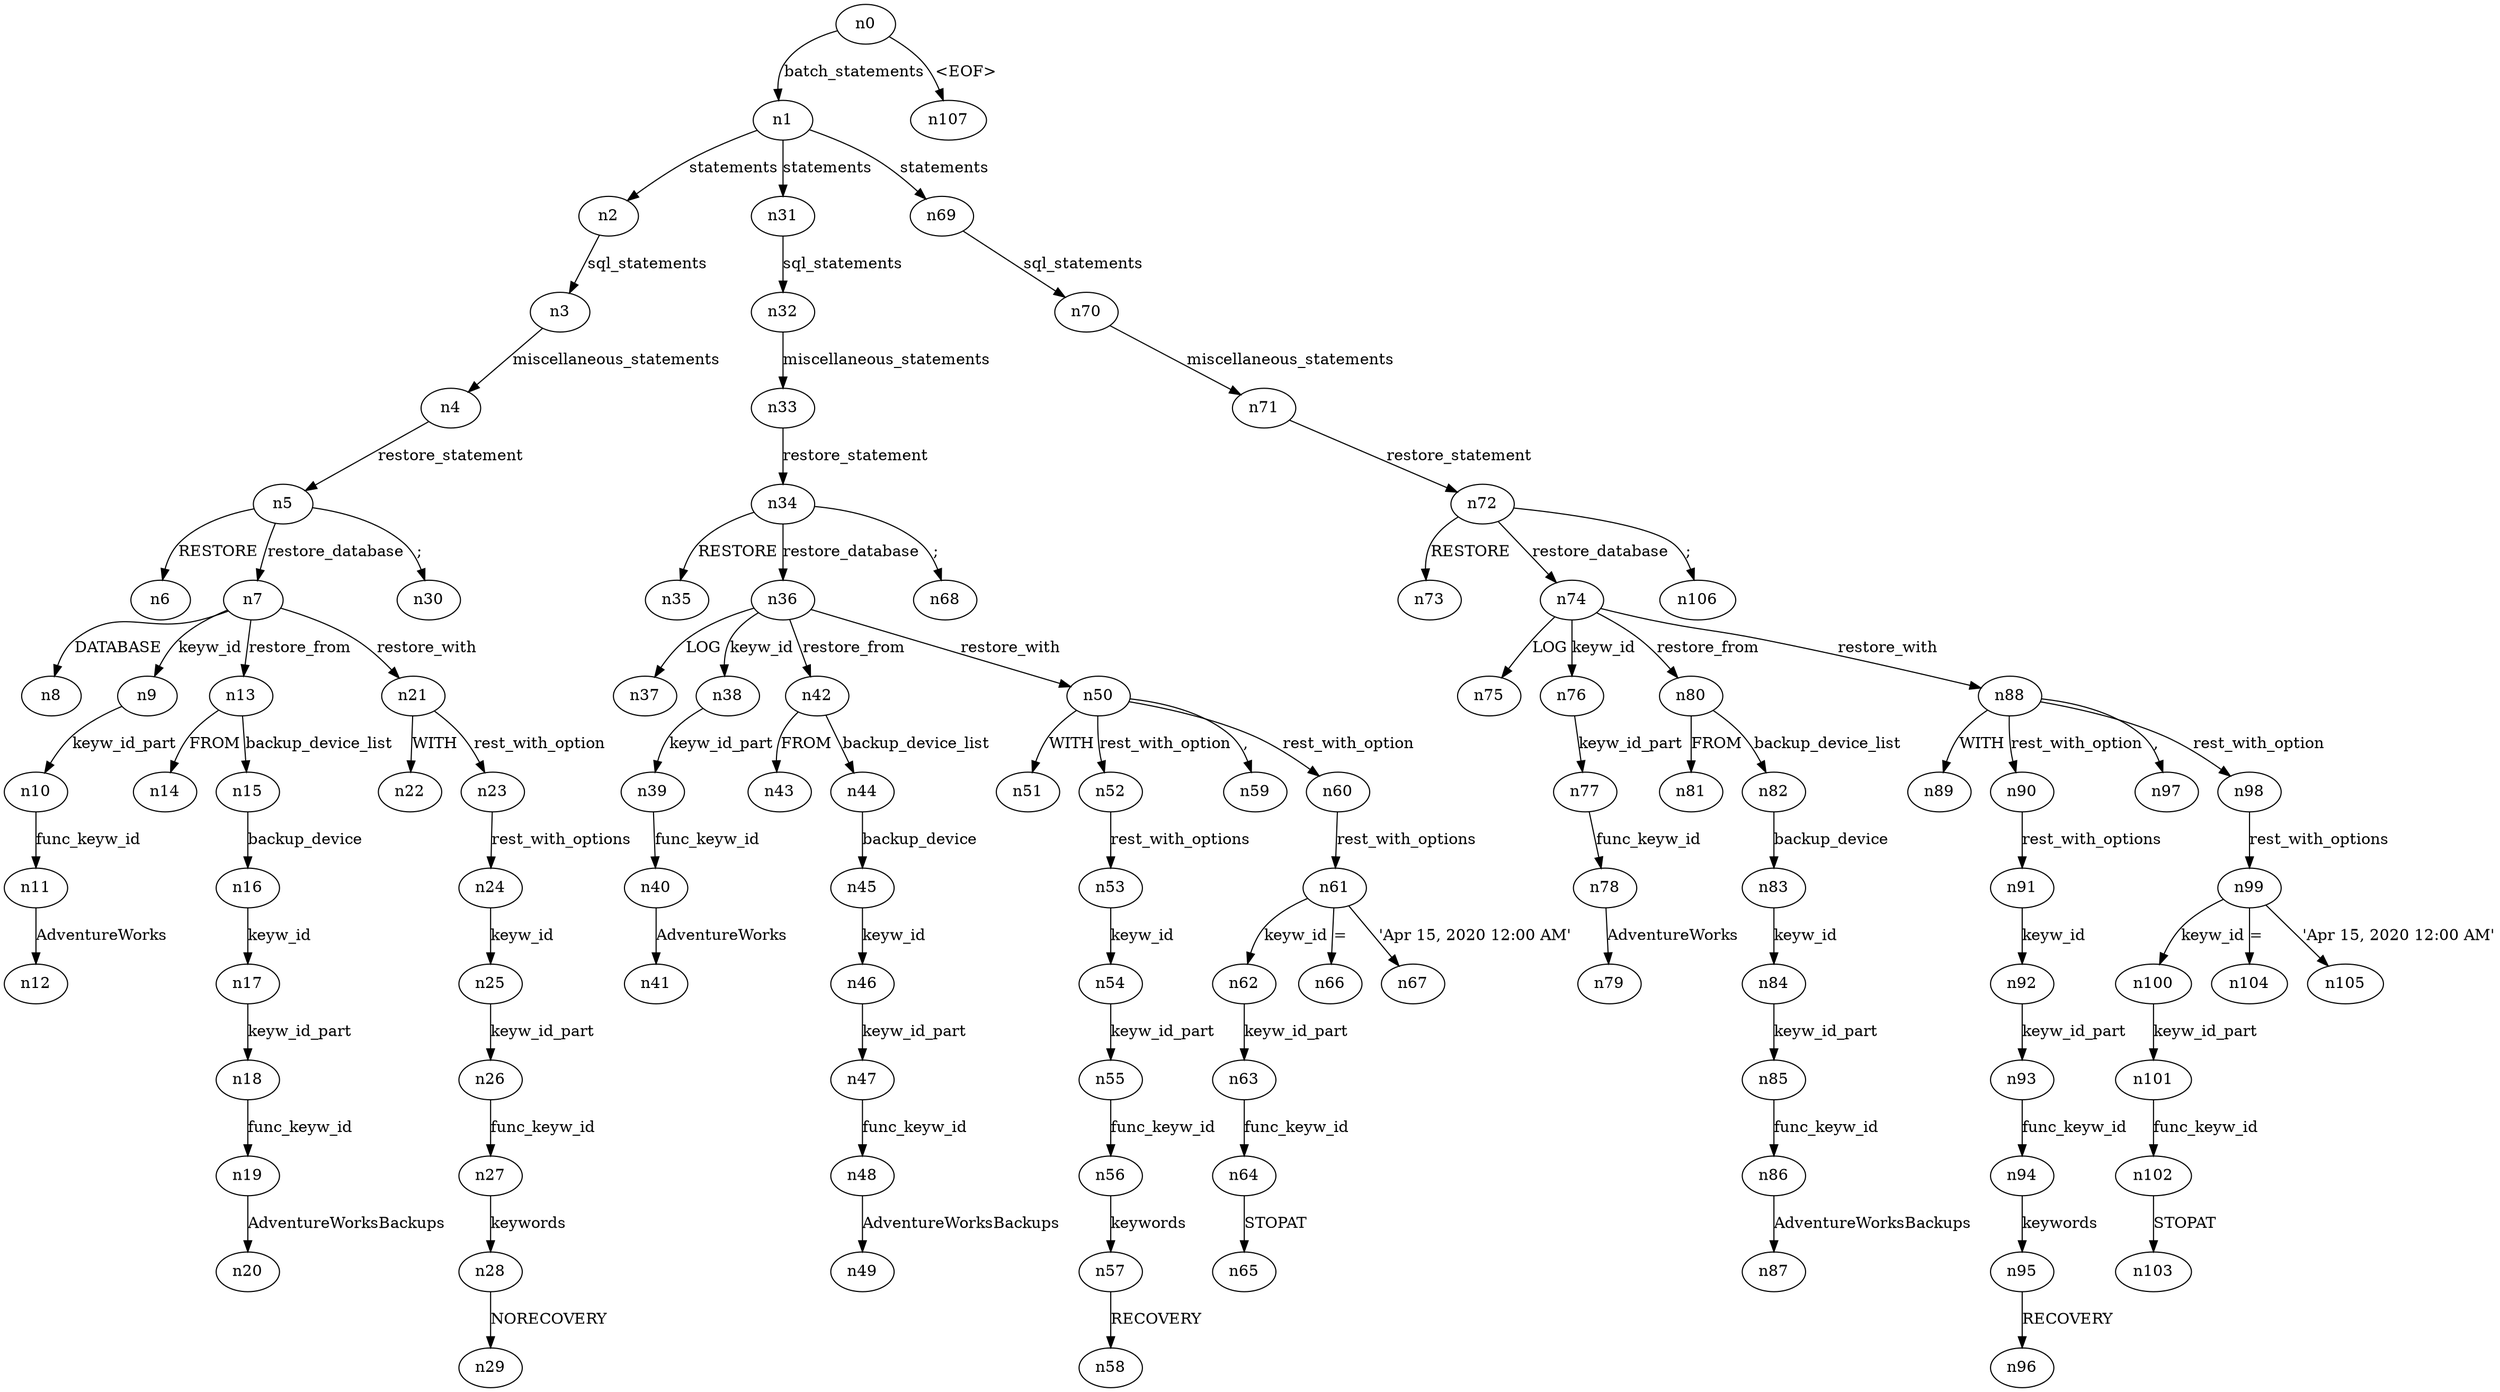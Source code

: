 digraph ParseTree {
  n0 -> n1 [label="batch_statements"];
  n1 -> n2 [label="statements"];
  n2 -> n3 [label="sql_statements"];
  n3 -> n4 [label="miscellaneous_statements"];
  n4 -> n5 [label="restore_statement"];
  n5 -> n6 [label="RESTORE"];
  n5 -> n7 [label="restore_database"];
  n7 -> n8 [label="DATABASE"];
  n7 -> n9 [label="keyw_id"];
  n9 -> n10 [label="keyw_id_part"];
  n10 -> n11 [label="func_keyw_id"];
  n11 -> n12 [label="AdventureWorks"];
  n7 -> n13 [label="restore_from"];
  n13 -> n14 [label="FROM"];
  n13 -> n15 [label="backup_device_list"];
  n15 -> n16 [label="backup_device"];
  n16 -> n17 [label="keyw_id"];
  n17 -> n18 [label="keyw_id_part"];
  n18 -> n19 [label="func_keyw_id"];
  n19 -> n20 [label="AdventureWorksBackups"];
  n7 -> n21 [label="restore_with"];
  n21 -> n22 [label="WITH"];
  n21 -> n23 [label="rest_with_option"];
  n23 -> n24 [label="rest_with_options"];
  n24 -> n25 [label="keyw_id"];
  n25 -> n26 [label="keyw_id_part"];
  n26 -> n27 [label="func_keyw_id"];
  n27 -> n28 [label="keywords"];
  n28 -> n29 [label="NORECOVERY"];
  n5 -> n30 [label=";"];
  n1 -> n31 [label="statements"];
  n31 -> n32 [label="sql_statements"];
  n32 -> n33 [label="miscellaneous_statements"];
  n33 -> n34 [label="restore_statement"];
  n34 -> n35 [label="RESTORE"];
  n34 -> n36 [label="restore_database"];
  n36 -> n37 [label="LOG"];
  n36 -> n38 [label="keyw_id"];
  n38 -> n39 [label="keyw_id_part"];
  n39 -> n40 [label="func_keyw_id"];
  n40 -> n41 [label="AdventureWorks"];
  n36 -> n42 [label="restore_from"];
  n42 -> n43 [label="FROM"];
  n42 -> n44 [label="backup_device_list"];
  n44 -> n45 [label="backup_device"];
  n45 -> n46 [label="keyw_id"];
  n46 -> n47 [label="keyw_id_part"];
  n47 -> n48 [label="func_keyw_id"];
  n48 -> n49 [label="AdventureWorksBackups"];
  n36 -> n50 [label="restore_with"];
  n50 -> n51 [label="WITH"];
  n50 -> n52 [label="rest_with_option"];
  n52 -> n53 [label="rest_with_options"];
  n53 -> n54 [label="keyw_id"];
  n54 -> n55 [label="keyw_id_part"];
  n55 -> n56 [label="func_keyw_id"];
  n56 -> n57 [label="keywords"];
  n57 -> n58 [label="RECOVERY"];
  n50 -> n59 [label=","];
  n50 -> n60 [label="rest_with_option"];
  n60 -> n61 [label="rest_with_options"];
  n61 -> n62 [label="keyw_id"];
  n62 -> n63 [label="keyw_id_part"];
  n63 -> n64 [label="func_keyw_id"];
  n64 -> n65 [label="STOPAT"];
  n61 -> n66 [label="="];
  n61 -> n67 [label="'Apr 15, 2020 12:00 AM'"];
  n34 -> n68 [label=";"];
  n1 -> n69 [label="statements"];
  n69 -> n70 [label="sql_statements"];
  n70 -> n71 [label="miscellaneous_statements"];
  n71 -> n72 [label="restore_statement"];
  n72 -> n73 [label="RESTORE"];
  n72 -> n74 [label="restore_database"];
  n74 -> n75 [label="LOG"];
  n74 -> n76 [label="keyw_id"];
  n76 -> n77 [label="keyw_id_part"];
  n77 -> n78 [label="func_keyw_id"];
  n78 -> n79 [label="AdventureWorks"];
  n74 -> n80 [label="restore_from"];
  n80 -> n81 [label="FROM"];
  n80 -> n82 [label="backup_device_list"];
  n82 -> n83 [label="backup_device"];
  n83 -> n84 [label="keyw_id"];
  n84 -> n85 [label="keyw_id_part"];
  n85 -> n86 [label="func_keyw_id"];
  n86 -> n87 [label="AdventureWorksBackups"];
  n74 -> n88 [label="restore_with"];
  n88 -> n89 [label="WITH"];
  n88 -> n90 [label="rest_with_option"];
  n90 -> n91 [label="rest_with_options"];
  n91 -> n92 [label="keyw_id"];
  n92 -> n93 [label="keyw_id_part"];
  n93 -> n94 [label="func_keyw_id"];
  n94 -> n95 [label="keywords"];
  n95 -> n96 [label="RECOVERY"];
  n88 -> n97 [label=","];
  n88 -> n98 [label="rest_with_option"];
  n98 -> n99 [label="rest_with_options"];
  n99 -> n100 [label="keyw_id"];
  n100 -> n101 [label="keyw_id_part"];
  n101 -> n102 [label="func_keyw_id"];
  n102 -> n103 [label="STOPAT"];
  n99 -> n104 [label="="];
  n99 -> n105 [label="'Apr 15, 2020 12:00 AM'"];
  n72 -> n106 [label=";"];
  n0 -> n107 [label="<EOF>"];
}